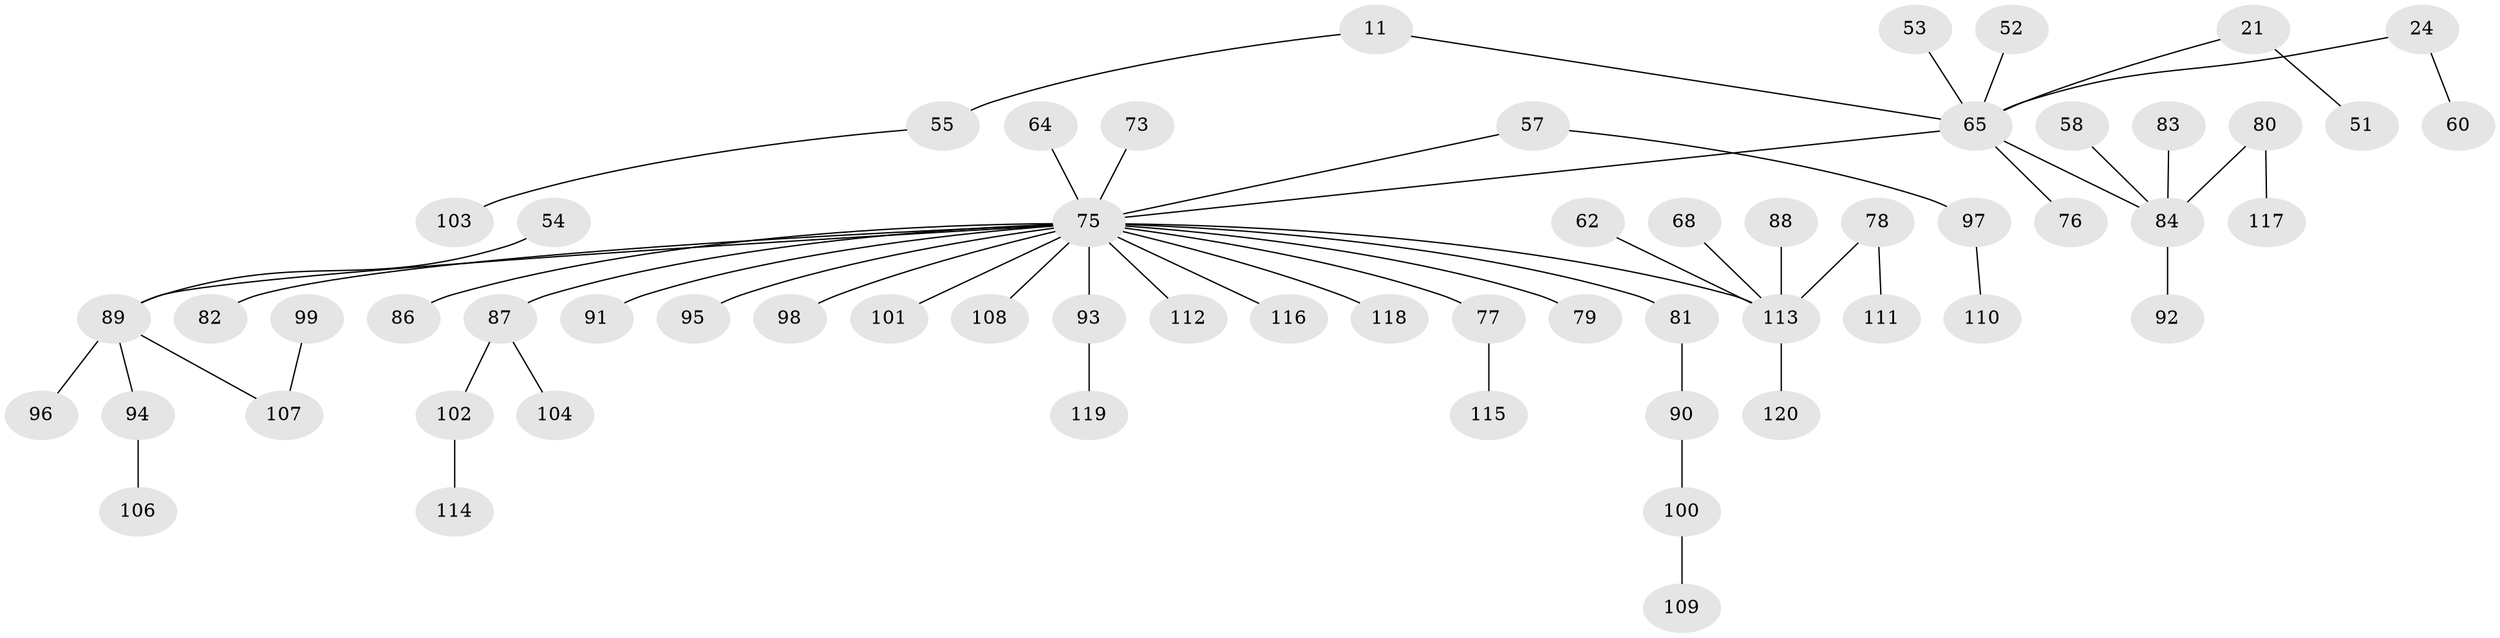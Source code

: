// original degree distribution, {6: 0.016666666666666666, 5: 0.03333333333333333, 4: 0.06666666666666667, 3: 0.11666666666666667, 2: 0.3333333333333333, 1: 0.43333333333333335}
// Generated by graph-tools (version 1.1) at 2025/53/03/09/25 04:53:22]
// undirected, 60 vertices, 59 edges
graph export_dot {
graph [start="1"]
  node [color=gray90,style=filled];
  11;
  21;
  24;
  51;
  52;
  53;
  54;
  55;
  57;
  58;
  60;
  62;
  64;
  65 [super="+9+4+7"];
  68;
  73;
  75 [super="+5+43+66+67+70+74+59"];
  76;
  77;
  78;
  79;
  80;
  81;
  82;
  83;
  84 [super="+34+56"];
  86;
  87 [super="+85"];
  88;
  89 [super="+63"];
  90;
  91;
  92;
  93 [super="+46"];
  94;
  95;
  96;
  97;
  98;
  99;
  100;
  101;
  102;
  103;
  104;
  106;
  107 [super="+69"];
  108;
  109;
  110;
  111;
  112;
  113 [super="+35+105+23+27+36+44+61+45+71"];
  114;
  115;
  116;
  117;
  118;
  119;
  120;
  11 -- 55;
  11 -- 65;
  21 -- 51;
  21 -- 65;
  24 -- 60;
  24 -- 65;
  52 -- 65;
  53 -- 65;
  54 -- 89;
  55 -- 103;
  57 -- 97;
  57 -- 75;
  58 -- 84;
  62 -- 113;
  64 -- 75;
  65 -- 76;
  65 -- 84;
  65 -- 75;
  68 -- 113;
  73 -- 75;
  75 -- 77;
  75 -- 98;
  75 -- 79;
  75 -- 81;
  75 -- 82;
  75 -- 86;
  75 -- 89;
  75 -- 91;
  75 -- 93;
  75 -- 95;
  75 -- 101;
  75 -- 108;
  75 -- 112;
  75 -- 113;
  75 -- 116;
  75 -- 118;
  75 -- 87;
  77 -- 115;
  78 -- 111;
  78 -- 113;
  80 -- 117;
  80 -- 84;
  81 -- 90;
  83 -- 84;
  84 -- 92;
  87 -- 102;
  87 -- 104;
  88 -- 113;
  89 -- 96;
  89 -- 94;
  89 -- 107;
  90 -- 100;
  93 -- 119;
  94 -- 106;
  97 -- 110;
  99 -- 107;
  100 -- 109;
  102 -- 114;
  113 -- 120;
}
